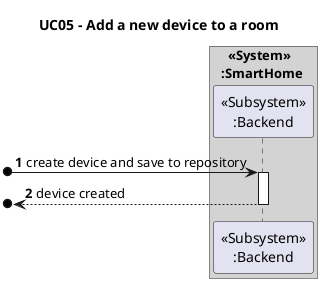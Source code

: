 @startuml

title UC05 - Add a new device to a room
autonumber

box "  <<System>>\n:SmartHome " #LightGrey
participant "<<Subsystem>>\n:Backend" as Backend
end box

[o-> Backend : create device and save to repository
activate Backend
[o<--Backend: device created
deactivate Backend

@enduml